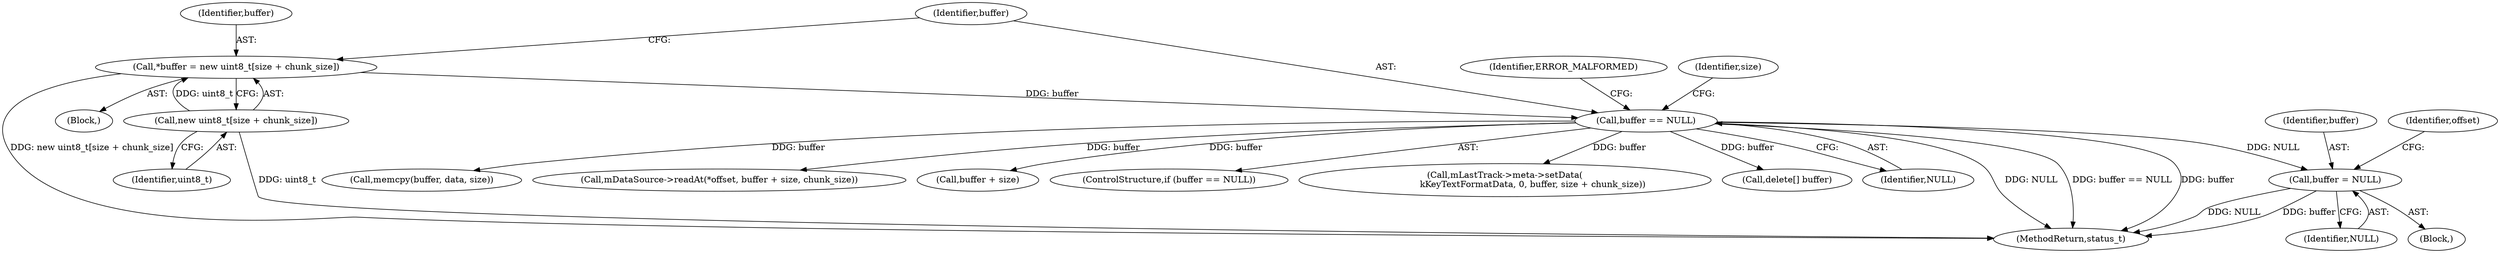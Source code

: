 digraph "0_Android_2674a7218eaa3c87f2ee26d26da5b9170e10f859@pointer" {
"1002778" [label="(Call,buffer = NULL)"];
"1002748" [label="(Call,buffer == NULL)"];
"1002743" [label="(Call,*buffer = new uint8_t[size + chunk_size])"];
"1002745" [label="(Call,new uint8_t[size + chunk_size])"];
"1002743" [label="(Call,*buffer = new uint8_t[size + chunk_size])"];
"1002779" [label="(Identifier,buffer)"];
"1002750" [label="(Identifier,NULL)"];
"1002746" [label="(Identifier,uint8_t)"];
"1002780" [label="(Identifier,NULL)"];
"1002927" [label="(MethodReturn,status_t)"];
"1002778" [label="(Call,buffer = NULL)"];
"1002783" [label="(Identifier,offset)"];
"1002744" [label="(Identifier,buffer)"];
"1002753" [label="(Identifier,ERROR_MALFORMED)"];
"1002749" [label="(Identifier,buffer)"];
"1002759" [label="(Call,memcpy(buffer, data, size))"];
"1002756" [label="(Identifier,size)"];
"1002767" [label="(Call,mDataSource->readAt(*offset, buffer + size, chunk_size))"];
"1002770" [label="(Call,buffer + size)"];
"1002747" [label="(ControlStructure,if (buffer == NULL))"];
"1002787" [label="(Call,mLastTrack->meta->setData(\n                    kKeyTextFormatData, 0, buffer, size + chunk_size))"];
"1002775" [label="(Block,)"];
"1002745" [label="(Call,new uint8_t[size + chunk_size])"];
"1002712" [label="(Block,)"];
"1002776" [label="(Call,delete[] buffer)"];
"1002748" [label="(Call,buffer == NULL)"];
"1002778" -> "1002775"  [label="AST: "];
"1002778" -> "1002780"  [label="CFG: "];
"1002779" -> "1002778"  [label="AST: "];
"1002780" -> "1002778"  [label="AST: "];
"1002783" -> "1002778"  [label="CFG: "];
"1002778" -> "1002927"  [label="DDG: NULL"];
"1002778" -> "1002927"  [label="DDG: buffer"];
"1002748" -> "1002778"  [label="DDG: NULL"];
"1002748" -> "1002747"  [label="AST: "];
"1002748" -> "1002750"  [label="CFG: "];
"1002749" -> "1002748"  [label="AST: "];
"1002750" -> "1002748"  [label="AST: "];
"1002753" -> "1002748"  [label="CFG: "];
"1002756" -> "1002748"  [label="CFG: "];
"1002748" -> "1002927"  [label="DDG: NULL"];
"1002748" -> "1002927"  [label="DDG: buffer == NULL"];
"1002748" -> "1002927"  [label="DDG: buffer"];
"1002743" -> "1002748"  [label="DDG: buffer"];
"1002748" -> "1002759"  [label="DDG: buffer"];
"1002748" -> "1002767"  [label="DDG: buffer"];
"1002748" -> "1002770"  [label="DDG: buffer"];
"1002748" -> "1002776"  [label="DDG: buffer"];
"1002748" -> "1002787"  [label="DDG: buffer"];
"1002743" -> "1002712"  [label="AST: "];
"1002743" -> "1002745"  [label="CFG: "];
"1002744" -> "1002743"  [label="AST: "];
"1002745" -> "1002743"  [label="AST: "];
"1002749" -> "1002743"  [label="CFG: "];
"1002743" -> "1002927"  [label="DDG: new uint8_t[size + chunk_size]"];
"1002745" -> "1002743"  [label="DDG: uint8_t"];
"1002745" -> "1002746"  [label="CFG: "];
"1002746" -> "1002745"  [label="AST: "];
"1002745" -> "1002927"  [label="DDG: uint8_t"];
}
